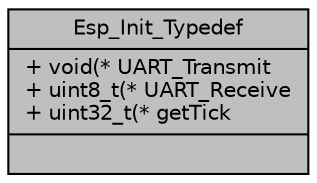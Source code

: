 digraph "Esp_Init_Typedef"
{
 // LATEX_PDF_SIZE
  edge [fontname="Helvetica",fontsize="10",labelfontname="Helvetica",labelfontsize="10"];
  node [fontname="Helvetica",fontsize="10",shape=record];
  Node1 [label="{Esp_Init_Typedef\n|+ void(* UART_Transmit\l+ uint8_t(* UART_Receive\l+ uint32_t(* getTick\l|}",height=0.2,width=0.4,color="black", fillcolor="grey75", style="filled", fontcolor="black",tooltip="ESP initialize structure definition."];
}
